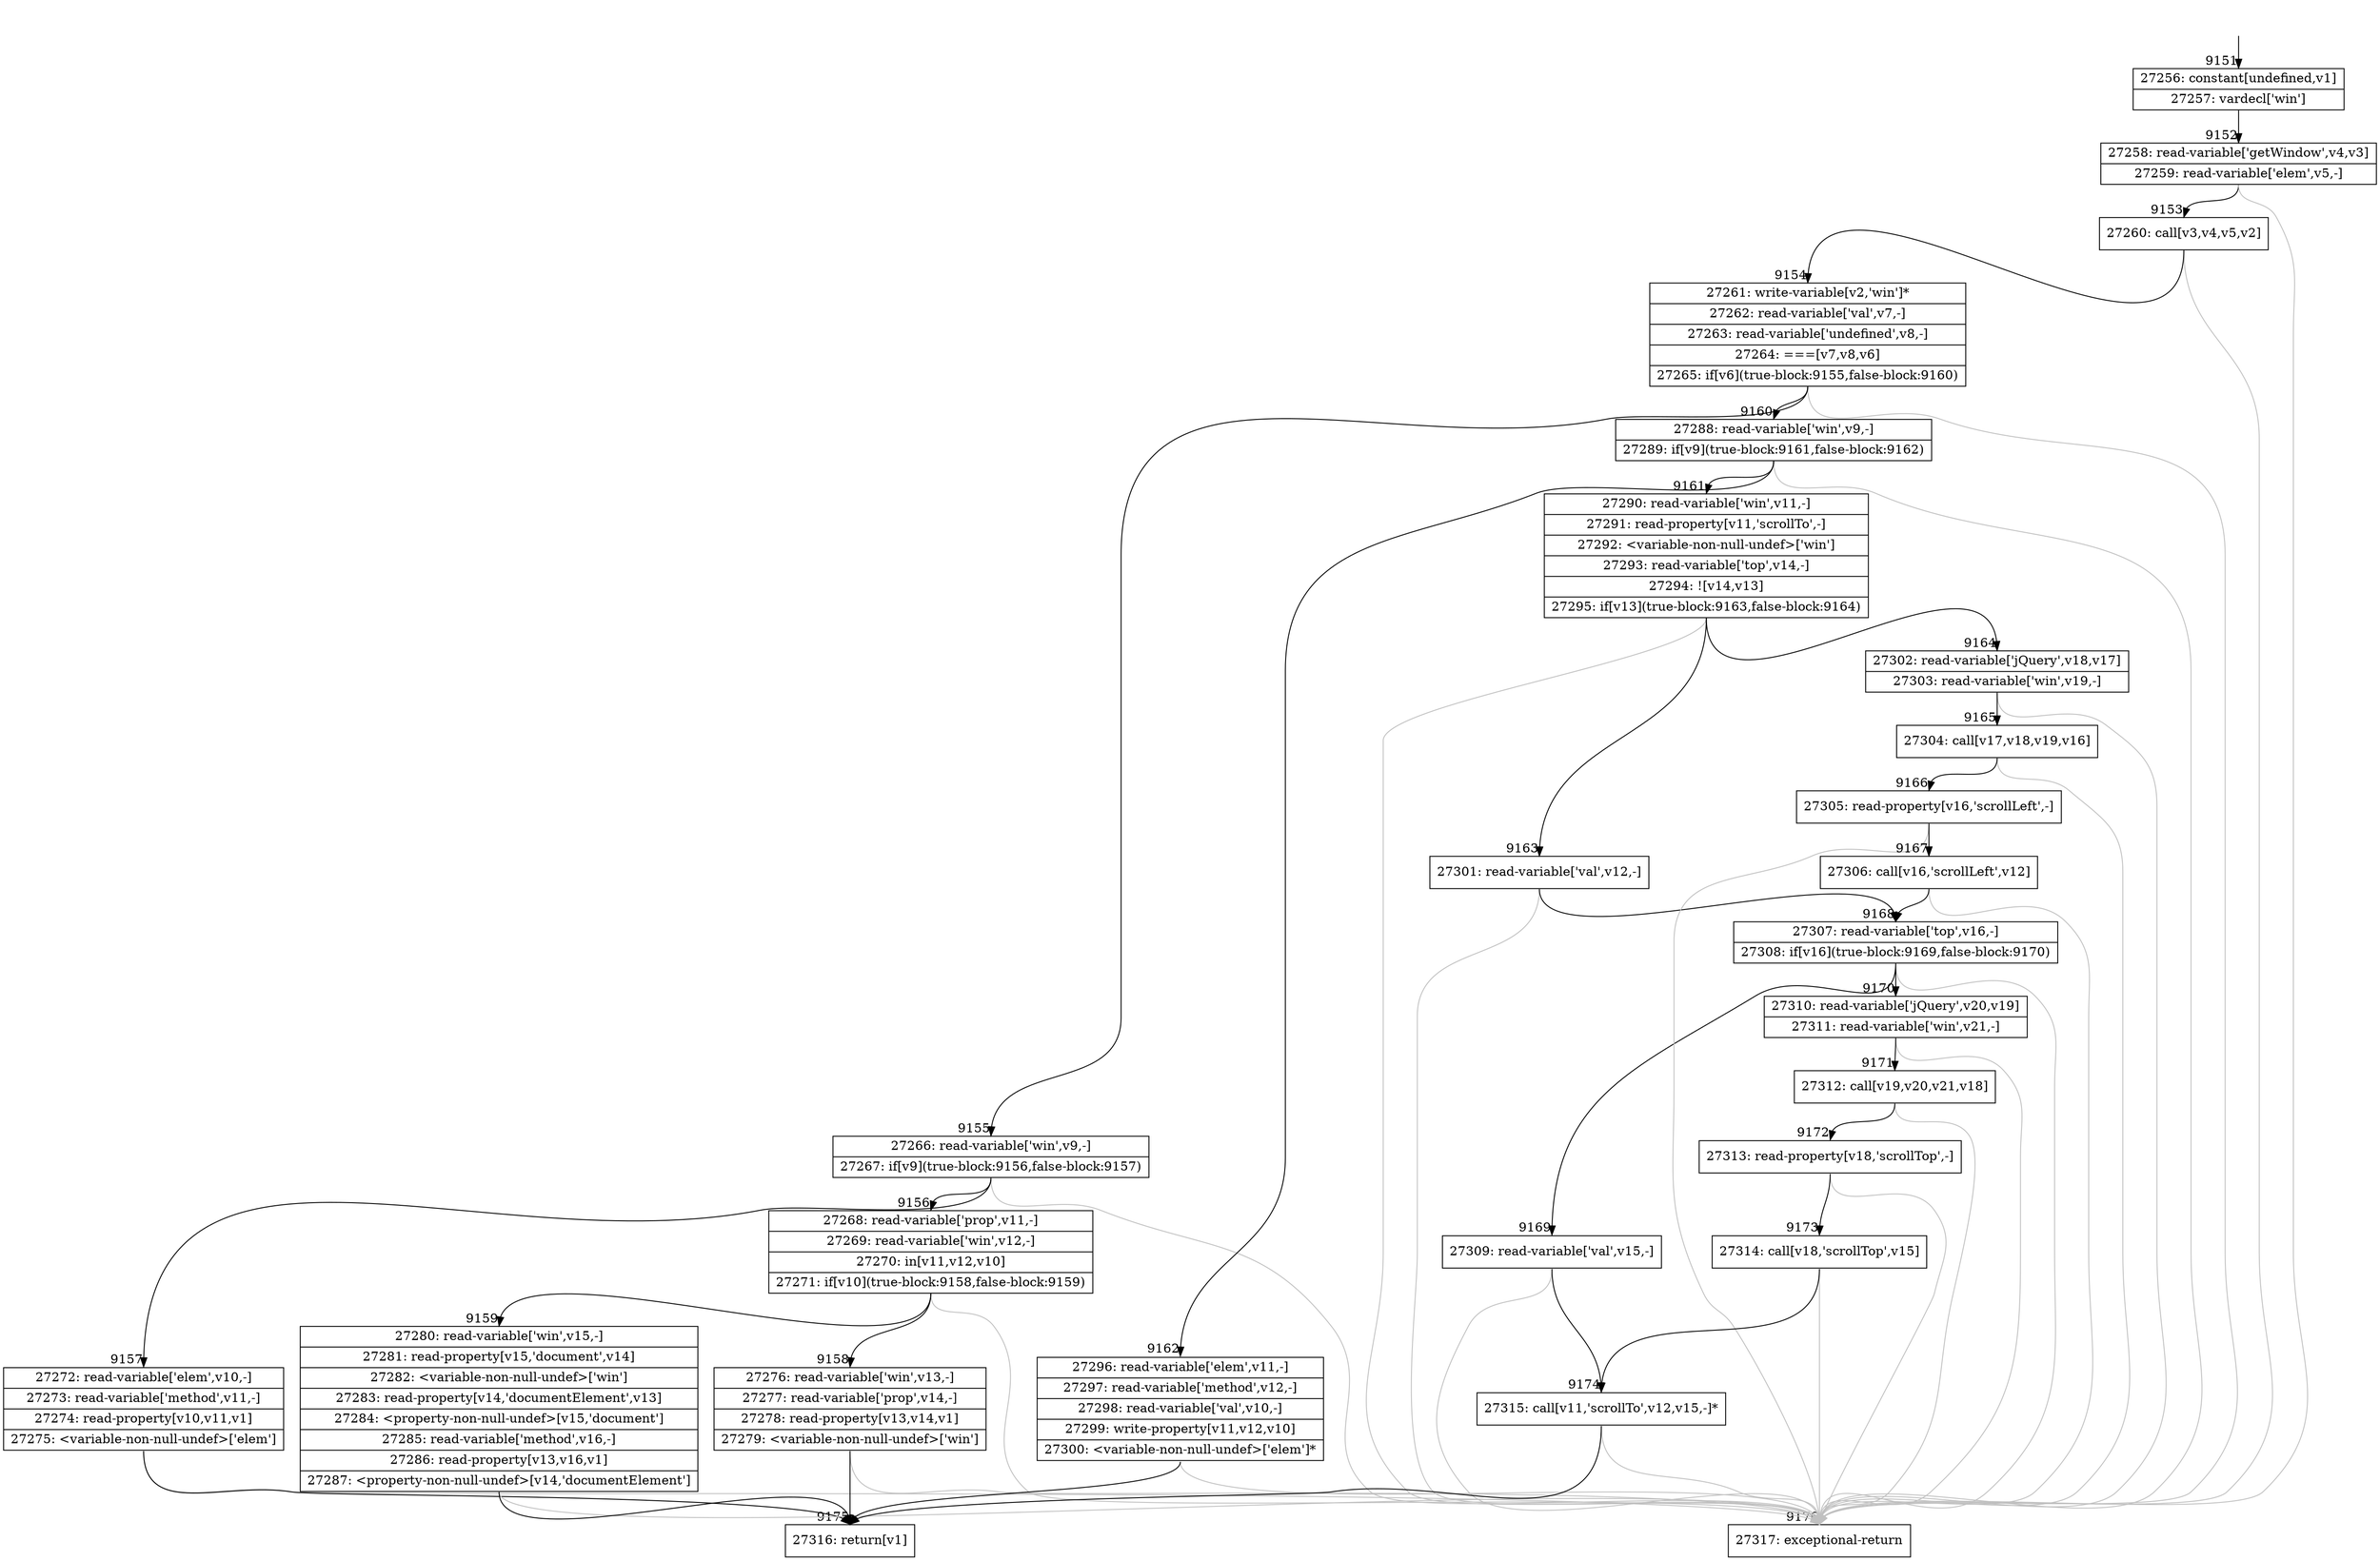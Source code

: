 digraph {
rankdir="TD"
BB_entry572[shape=none,label=""];
BB_entry572 -> BB9151 [tailport=s, headport=n, headlabel="    9151"]
BB9151 [shape=record label="{27256: constant[undefined,v1]|27257: vardecl['win']}" ] 
BB9151 -> BB9152 [tailport=s, headport=n, headlabel="      9152"]
BB9152 [shape=record label="{27258: read-variable['getWindow',v4,v3]|27259: read-variable['elem',v5,-]}" ] 
BB9152 -> BB9153 [tailport=s, headport=n, headlabel="      9153"]
BB9152 -> BB9176 [tailport=s, headport=n, color=gray, headlabel="      9176"]
BB9153 [shape=record label="{27260: call[v3,v4,v5,v2]}" ] 
BB9153 -> BB9154 [tailport=s, headport=n, headlabel="      9154"]
BB9153 -> BB9176 [tailport=s, headport=n, color=gray]
BB9154 [shape=record label="{27261: write-variable[v2,'win']*|27262: read-variable['val',v7,-]|27263: read-variable['undefined',v8,-]|27264: ===[v7,v8,v6]|27265: if[v6](true-block:9155,false-block:9160)}" ] 
BB9154 -> BB9155 [tailport=s, headport=n, headlabel="      9155"]
BB9154 -> BB9160 [tailport=s, headport=n, headlabel="      9160"]
BB9154 -> BB9176 [tailport=s, headport=n, color=gray]
BB9155 [shape=record label="{27266: read-variable['win',v9,-]|27267: if[v9](true-block:9156,false-block:9157)}" ] 
BB9155 -> BB9156 [tailport=s, headport=n, headlabel="      9156"]
BB9155 -> BB9157 [tailport=s, headport=n, headlabel="      9157"]
BB9155 -> BB9176 [tailport=s, headport=n, color=gray]
BB9156 [shape=record label="{27268: read-variable['prop',v11,-]|27269: read-variable['win',v12,-]|27270: in[v11,v12,v10]|27271: if[v10](true-block:9158,false-block:9159)}" ] 
BB9156 -> BB9158 [tailport=s, headport=n, headlabel="      9158"]
BB9156 -> BB9159 [tailport=s, headport=n, headlabel="      9159"]
BB9156 -> BB9176 [tailport=s, headport=n, color=gray]
BB9157 [shape=record label="{27272: read-variable['elem',v10,-]|27273: read-variable['method',v11,-]|27274: read-property[v10,v11,v1]|27275: \<variable-non-null-undef\>['elem']}" ] 
BB9157 -> BB9175 [tailport=s, headport=n, headlabel="      9175"]
BB9157 -> BB9176 [tailport=s, headport=n, color=gray]
BB9158 [shape=record label="{27276: read-variable['win',v13,-]|27277: read-variable['prop',v14,-]|27278: read-property[v13,v14,v1]|27279: \<variable-non-null-undef\>['win']}" ] 
BB9158 -> BB9175 [tailport=s, headport=n]
BB9158 -> BB9176 [tailport=s, headport=n, color=gray]
BB9159 [shape=record label="{27280: read-variable['win',v15,-]|27281: read-property[v15,'document',v14]|27282: \<variable-non-null-undef\>['win']|27283: read-property[v14,'documentElement',v13]|27284: \<property-non-null-undef\>[v15,'document']|27285: read-variable['method',v16,-]|27286: read-property[v13,v16,v1]|27287: \<property-non-null-undef\>[v14,'documentElement']}" ] 
BB9159 -> BB9175 [tailport=s, headport=n]
BB9159 -> BB9176 [tailport=s, headport=n, color=gray]
BB9160 [shape=record label="{27288: read-variable['win',v9,-]|27289: if[v9](true-block:9161,false-block:9162)}" ] 
BB9160 -> BB9161 [tailport=s, headport=n, headlabel="      9161"]
BB9160 -> BB9162 [tailport=s, headport=n, headlabel="      9162"]
BB9160 -> BB9176 [tailport=s, headport=n, color=gray]
BB9161 [shape=record label="{27290: read-variable['win',v11,-]|27291: read-property[v11,'scrollTo',-]|27292: \<variable-non-null-undef\>['win']|27293: read-variable['top',v14,-]|27294: ![v14,v13]|27295: if[v13](true-block:9163,false-block:9164)}" ] 
BB9161 -> BB9163 [tailport=s, headport=n, headlabel="      9163"]
BB9161 -> BB9164 [tailport=s, headport=n, headlabel="      9164"]
BB9161 -> BB9176 [tailport=s, headport=n, color=gray]
BB9162 [shape=record label="{27296: read-variable['elem',v11,-]|27297: read-variable['method',v12,-]|27298: read-variable['val',v10,-]|27299: write-property[v11,v12,v10]|27300: \<variable-non-null-undef\>['elem']*}" ] 
BB9162 -> BB9175 [tailport=s, headport=n]
BB9162 -> BB9176 [tailport=s, headport=n, color=gray]
BB9163 [shape=record label="{27301: read-variable['val',v12,-]}" ] 
BB9163 -> BB9168 [tailport=s, headport=n, headlabel="      9168"]
BB9163 -> BB9176 [tailport=s, headport=n, color=gray]
BB9164 [shape=record label="{27302: read-variable['jQuery',v18,v17]|27303: read-variable['win',v19,-]}" ] 
BB9164 -> BB9165 [tailport=s, headport=n, headlabel="      9165"]
BB9164 -> BB9176 [tailport=s, headport=n, color=gray]
BB9165 [shape=record label="{27304: call[v17,v18,v19,v16]}" ] 
BB9165 -> BB9166 [tailport=s, headport=n, headlabel="      9166"]
BB9165 -> BB9176 [tailport=s, headport=n, color=gray]
BB9166 [shape=record label="{27305: read-property[v16,'scrollLeft',-]}" ] 
BB9166 -> BB9167 [tailport=s, headport=n, headlabel="      9167"]
BB9166 -> BB9176 [tailport=s, headport=n, color=gray]
BB9167 [shape=record label="{27306: call[v16,'scrollLeft',v12]}" ] 
BB9167 -> BB9168 [tailport=s, headport=n]
BB9167 -> BB9176 [tailport=s, headport=n, color=gray]
BB9168 [shape=record label="{27307: read-variable['top',v16,-]|27308: if[v16](true-block:9169,false-block:9170)}" ] 
BB9168 -> BB9169 [tailport=s, headport=n, headlabel="      9169"]
BB9168 -> BB9170 [tailport=s, headport=n, headlabel="      9170"]
BB9168 -> BB9176 [tailport=s, headport=n, color=gray]
BB9169 [shape=record label="{27309: read-variable['val',v15,-]}" ] 
BB9169 -> BB9174 [tailport=s, headport=n, headlabel="      9174"]
BB9169 -> BB9176 [tailport=s, headport=n, color=gray]
BB9170 [shape=record label="{27310: read-variable['jQuery',v20,v19]|27311: read-variable['win',v21,-]}" ] 
BB9170 -> BB9171 [tailport=s, headport=n, headlabel="      9171"]
BB9170 -> BB9176 [tailport=s, headport=n, color=gray]
BB9171 [shape=record label="{27312: call[v19,v20,v21,v18]}" ] 
BB9171 -> BB9172 [tailport=s, headport=n, headlabel="      9172"]
BB9171 -> BB9176 [tailport=s, headport=n, color=gray]
BB9172 [shape=record label="{27313: read-property[v18,'scrollTop',-]}" ] 
BB9172 -> BB9173 [tailport=s, headport=n, headlabel="      9173"]
BB9172 -> BB9176 [tailport=s, headport=n, color=gray]
BB9173 [shape=record label="{27314: call[v18,'scrollTop',v15]}" ] 
BB9173 -> BB9174 [tailport=s, headport=n]
BB9173 -> BB9176 [tailport=s, headport=n, color=gray]
BB9174 [shape=record label="{27315: call[v11,'scrollTo',v12,v15,-]*}" ] 
BB9174 -> BB9175 [tailport=s, headport=n]
BB9174 -> BB9176 [tailport=s, headport=n, color=gray]
BB9175 [shape=record label="{27316: return[v1]}" ] 
BB9176 [shape=record label="{27317: exceptional-return}" ] 
}
